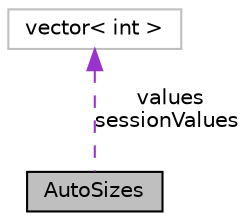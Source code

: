 digraph "AutoSizes"
{
  edge [fontname="Helvetica",fontsize="10",labelfontname="Helvetica",labelfontsize="10"];
  node [fontname="Helvetica",fontsize="10",shape=record];
  Node1 [label="AutoSizes",height=0.2,width=0.4,color="black", fillcolor="grey75", style="filled", fontcolor="black"];
  Node2 -> Node1 [dir="back",color="darkorchid3",fontsize="10",style="dashed",label=" values\nsessionValues" ,fontname="Helvetica"];
  Node2 [label="vector\< int \>",height=0.2,width=0.4,color="grey75", fillcolor="white", style="filled"];
}
